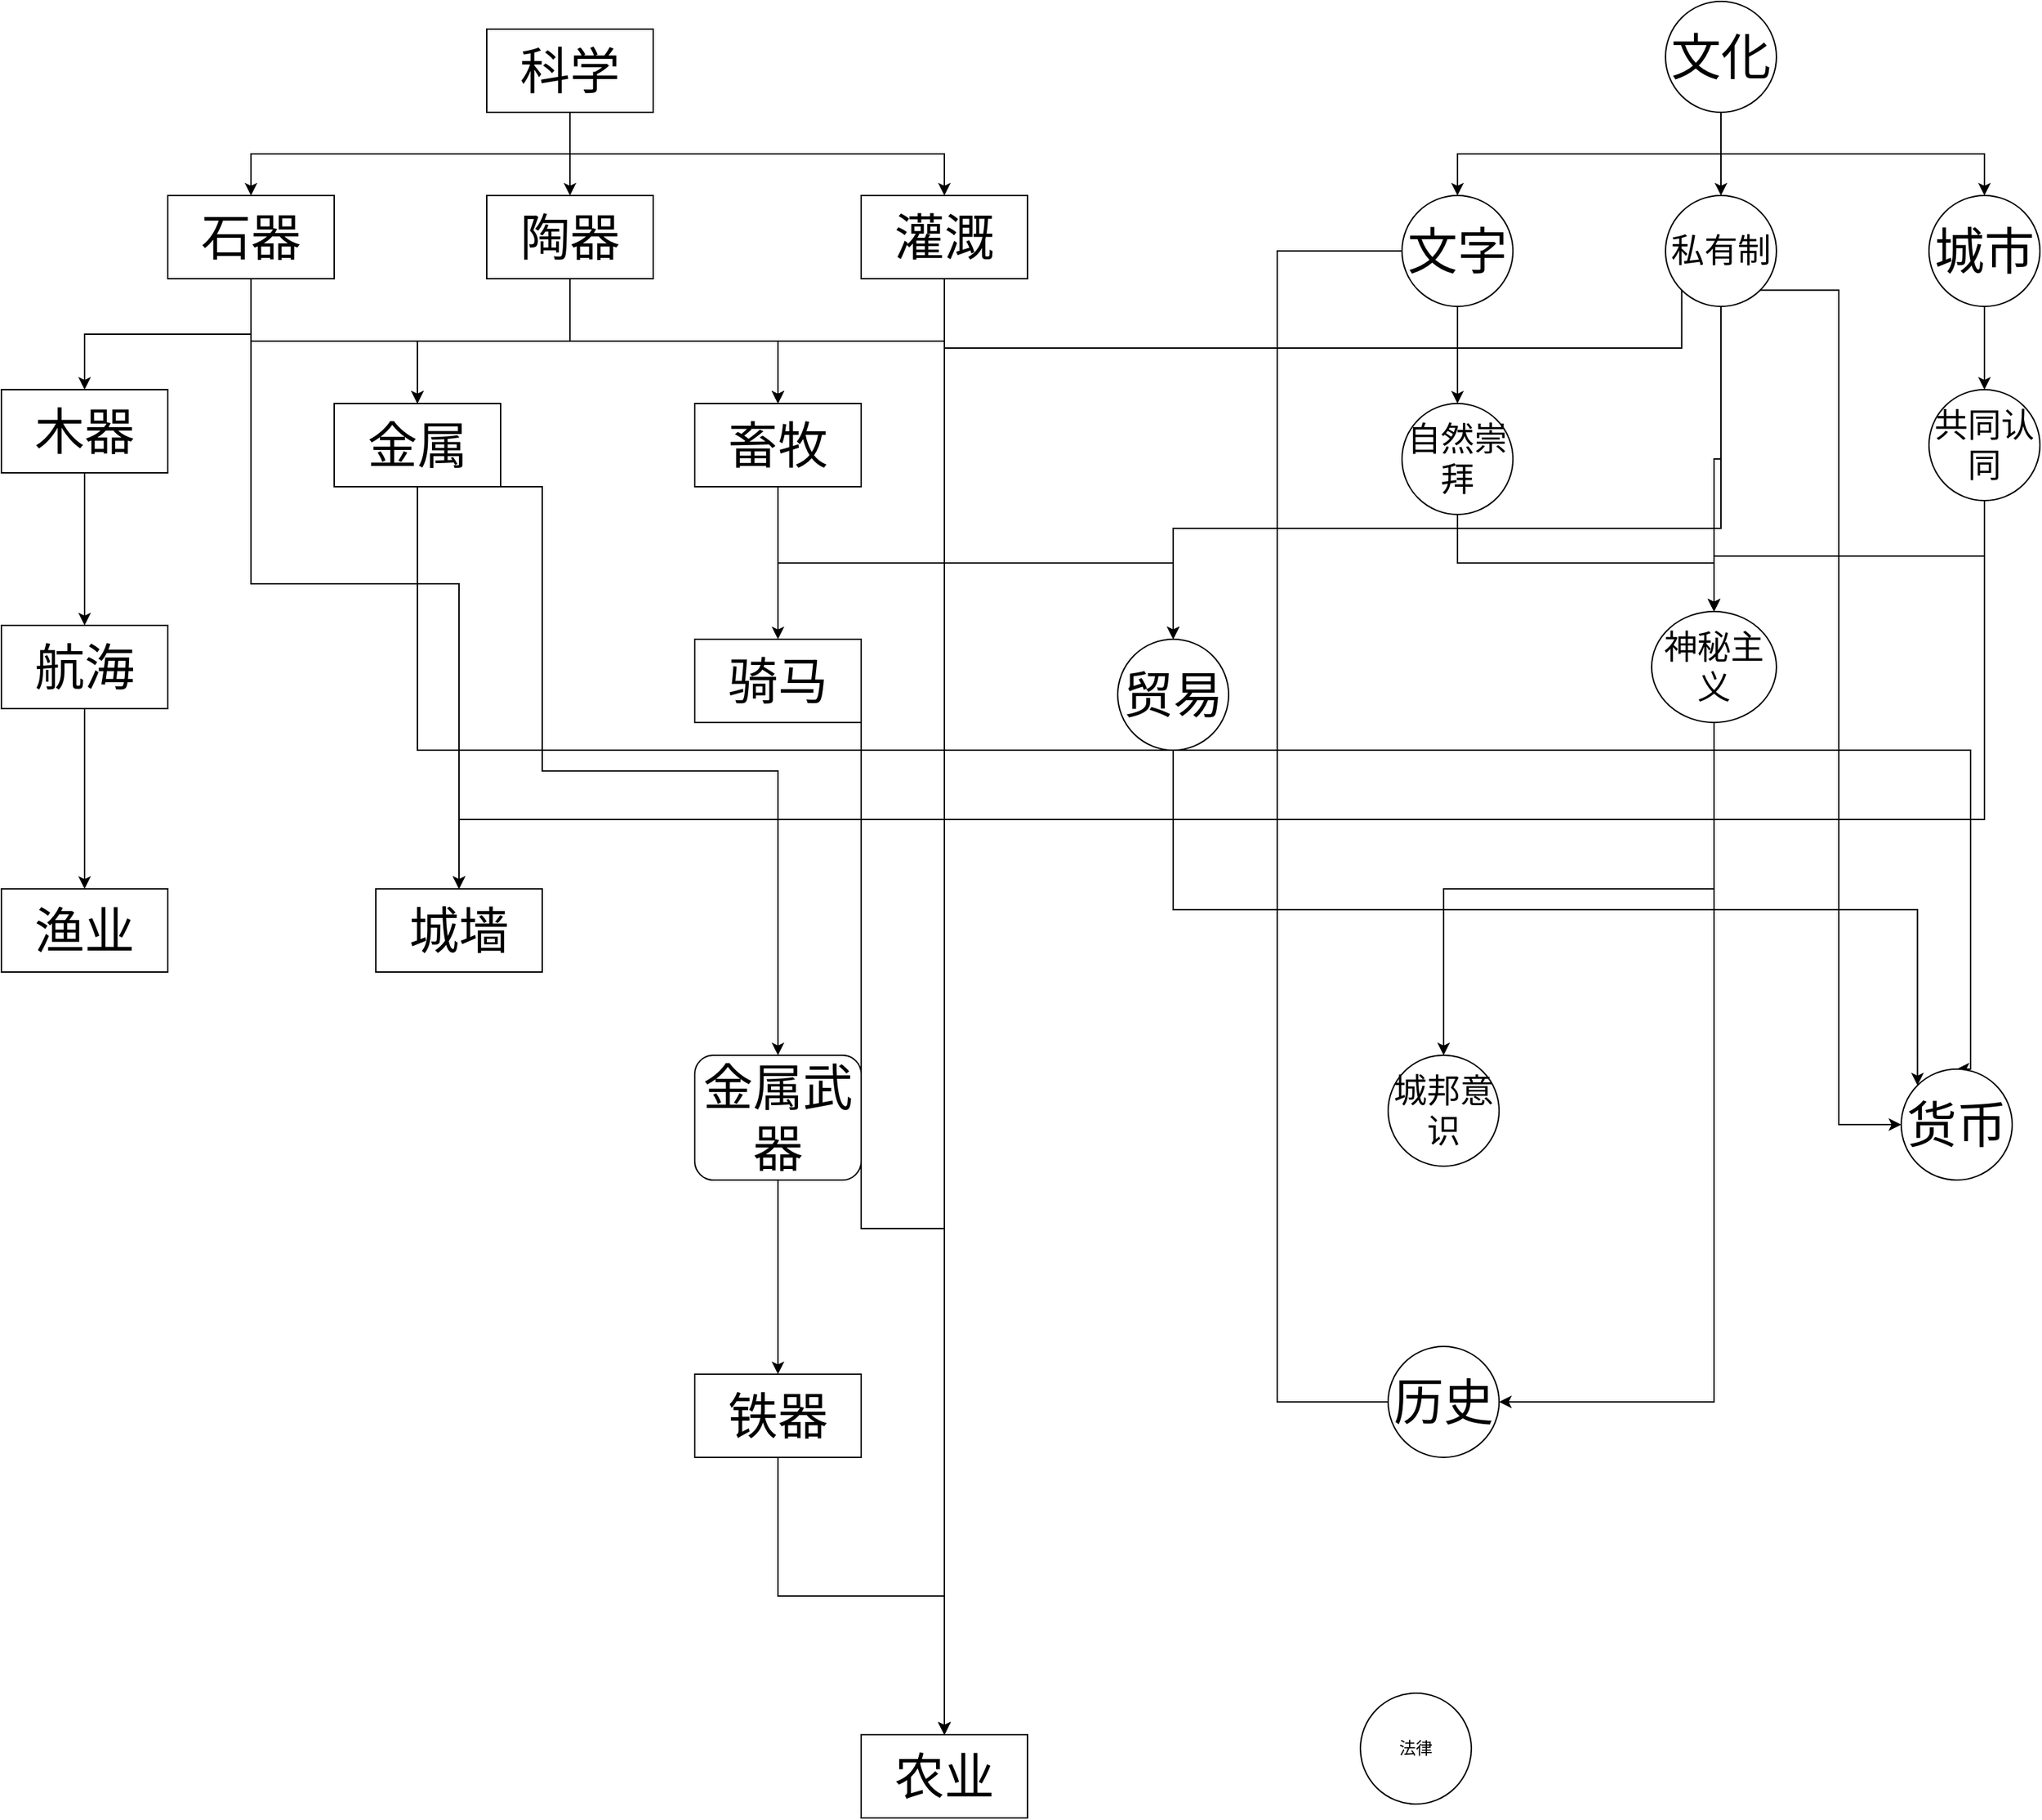 <mxfile version="24.2.1" type="github">
  <diagram name="Page-1" id="EYE8g-NNZe3QTP3-uHVS">
    <mxGraphModel dx="2835" dy="2215" grid="1" gridSize="10" guides="1" tooltips="1" connect="1" arrows="1" fold="1" page="1" pageScale="1" pageWidth="850" pageHeight="1100" math="0" shadow="0">
      <root>
        <mxCell id="0" />
        <mxCell id="1" parent="0" />
        <mxCell id="Fq2RRLZOO__TfuddmBjB-14" style="edgeStyle=orthogonalEdgeStyle;rounded=0;orthogonalLoop=1;jettySize=auto;html=1;exitX=0.5;exitY=1;exitDx=0;exitDy=0;entryX=0.5;entryY=0;entryDx=0;entryDy=0;" edge="1" parent="1" source="Fq2RRLZOO__TfuddmBjB-2" target="Fq2RRLZOO__TfuddmBjB-7">
          <mxGeometry relative="1" as="geometry" />
        </mxCell>
        <mxCell id="Fq2RRLZOO__TfuddmBjB-15" style="edgeStyle=orthogonalEdgeStyle;rounded=0;orthogonalLoop=1;jettySize=auto;html=1;exitX=0.5;exitY=1;exitDx=0;exitDy=0;entryX=0.5;entryY=0;entryDx=0;entryDy=0;" edge="1" parent="1" source="Fq2RRLZOO__TfuddmBjB-2" target="Fq2RRLZOO__TfuddmBjB-8">
          <mxGeometry relative="1" as="geometry" />
        </mxCell>
        <mxCell id="Fq2RRLZOO__TfuddmBjB-66" style="edgeStyle=orthogonalEdgeStyle;rounded=0;orthogonalLoop=1;jettySize=auto;html=1;exitX=0.5;exitY=1;exitDx=0;exitDy=0;entryX=0.5;entryY=0;entryDx=0;entryDy=0;" edge="1" parent="1" source="Fq2RRLZOO__TfuddmBjB-2" target="Fq2RRLZOO__TfuddmBjB-65">
          <mxGeometry relative="1" as="geometry" />
        </mxCell>
        <mxCell id="Fq2RRLZOO__TfuddmBjB-2" value="&lt;font style=&quot;font-size: 36px;&quot;&gt;文化&lt;/font&gt;" style="ellipse;whiteSpace=wrap;html=1;" vertex="1" parent="1">
          <mxGeometry x="820" y="-30" width="80" height="80" as="geometry" />
        </mxCell>
        <mxCell id="Fq2RRLZOO__TfuddmBjB-19" style="edgeStyle=orthogonalEdgeStyle;rounded=0;orthogonalLoop=1;jettySize=auto;html=1;exitX=0.5;exitY=1;exitDx=0;exitDy=0;entryX=0.5;entryY=0;entryDx=0;entryDy=0;" edge="1" parent="1" source="Fq2RRLZOO__TfuddmBjB-3" target="Fq2RRLZOO__TfuddmBjB-17">
          <mxGeometry relative="1" as="geometry" />
        </mxCell>
        <mxCell id="Fq2RRLZOO__TfuddmBjB-37" style="edgeStyle=orthogonalEdgeStyle;rounded=0;orthogonalLoop=1;jettySize=auto;html=1;entryX=0.5;entryY=0;entryDx=0;entryDy=0;exitX=0.5;exitY=1;exitDx=0;exitDy=0;" edge="1" parent="1" source="Fq2RRLZOO__TfuddmBjB-3" target="Fq2RRLZOO__TfuddmBjB-34">
          <mxGeometry relative="1" as="geometry">
            <mxPoint x="-200" y="300" as="sourcePoint" />
          </mxGeometry>
        </mxCell>
        <mxCell id="Fq2RRLZOO__TfuddmBjB-39" style="edgeStyle=orthogonalEdgeStyle;rounded=0;orthogonalLoop=1;jettySize=auto;html=1;exitX=0.5;exitY=1;exitDx=0;exitDy=0;entryX=0.5;entryY=0;entryDx=0;entryDy=0;" edge="1" parent="1" source="Fq2RRLZOO__TfuddmBjB-3" target="Fq2RRLZOO__TfuddmBjB-38">
          <mxGeometry relative="1" as="geometry" />
        </mxCell>
        <mxCell id="Fq2RRLZOO__TfuddmBjB-3" value="&lt;font style=&quot;font-size: 36px;&quot;&gt;石器&lt;/font&gt;" style="whiteSpace=wrap;html=1;" vertex="1" parent="1">
          <mxGeometry x="-260" y="110" width="120" height="60" as="geometry" />
        </mxCell>
        <mxCell id="Fq2RRLZOO__TfuddmBjB-20" style="edgeStyle=orthogonalEdgeStyle;rounded=0;orthogonalLoop=1;jettySize=auto;html=1;exitX=0.5;exitY=1;exitDx=0;exitDy=0;entryX=0.5;entryY=0;entryDx=0;entryDy=0;" edge="1" parent="1" source="Fq2RRLZOO__TfuddmBjB-4" target="Fq2RRLZOO__TfuddmBjB-17">
          <mxGeometry relative="1" as="geometry" />
        </mxCell>
        <mxCell id="Fq2RRLZOO__TfuddmBjB-21" style="edgeStyle=orthogonalEdgeStyle;rounded=0;orthogonalLoop=1;jettySize=auto;html=1;exitX=0.5;exitY=1;exitDx=0;exitDy=0;entryX=0.5;entryY=0;entryDx=0;entryDy=0;" edge="1" parent="1" source="Fq2RRLZOO__TfuddmBjB-4" target="Fq2RRLZOO__TfuddmBjB-18">
          <mxGeometry relative="1" as="geometry" />
        </mxCell>
        <mxCell id="Fq2RRLZOO__TfuddmBjB-4" value="&lt;font style=&quot;font-size: 36px;&quot;&gt;陶器&lt;/font&gt;" style="whiteSpace=wrap;html=1;" vertex="1" parent="1">
          <mxGeometry x="-30" y="110" width="120" height="60" as="geometry" />
        </mxCell>
        <mxCell id="Fq2RRLZOO__TfuddmBjB-22" style="edgeStyle=orthogonalEdgeStyle;rounded=0;orthogonalLoop=1;jettySize=auto;html=1;exitX=0.5;exitY=1;exitDx=0;exitDy=0;entryX=0.5;entryY=0;entryDx=0;entryDy=0;" edge="1" parent="1" source="Fq2RRLZOO__TfuddmBjB-5" target="Fq2RRLZOO__TfuddmBjB-18">
          <mxGeometry relative="1" as="geometry" />
        </mxCell>
        <mxCell id="Fq2RRLZOO__TfuddmBjB-50" style="edgeStyle=orthogonalEdgeStyle;rounded=0;orthogonalLoop=1;jettySize=auto;html=1;exitX=0.5;exitY=1;exitDx=0;exitDy=0;entryX=0.5;entryY=0;entryDx=0;entryDy=0;" edge="1" parent="1" source="Fq2RRLZOO__TfuddmBjB-5" target="Fq2RRLZOO__TfuddmBjB-49">
          <mxGeometry relative="1" as="geometry" />
        </mxCell>
        <mxCell id="Fq2RRLZOO__TfuddmBjB-5" value="&lt;font style=&quot;font-size: 36px;&quot;&gt;灌溉&lt;/font&gt;" style="whiteSpace=wrap;html=1;" vertex="1" parent="1">
          <mxGeometry x="240" y="110" width="120" height="60" as="geometry" />
        </mxCell>
        <mxCell id="Fq2RRLZOO__TfuddmBjB-10" style="edgeStyle=orthogonalEdgeStyle;rounded=0;orthogonalLoop=1;jettySize=auto;html=1;exitX=0.5;exitY=1;exitDx=0;exitDy=0;" edge="1" parent="1" source="Fq2RRLZOO__TfuddmBjB-6" target="Fq2RRLZOO__TfuddmBjB-3">
          <mxGeometry relative="1" as="geometry" />
        </mxCell>
        <mxCell id="Fq2RRLZOO__TfuddmBjB-12" style="edgeStyle=orthogonalEdgeStyle;rounded=0;orthogonalLoop=1;jettySize=auto;html=1;exitX=0.5;exitY=1;exitDx=0;exitDy=0;entryX=0.5;entryY=0;entryDx=0;entryDy=0;" edge="1" parent="1" source="Fq2RRLZOO__TfuddmBjB-6" target="Fq2RRLZOO__TfuddmBjB-5">
          <mxGeometry relative="1" as="geometry" />
        </mxCell>
        <mxCell id="Fq2RRLZOO__TfuddmBjB-13" style="edgeStyle=orthogonalEdgeStyle;rounded=0;orthogonalLoop=1;jettySize=auto;html=1;exitX=0.5;exitY=1;exitDx=0;exitDy=0;entryX=0.5;entryY=0;entryDx=0;entryDy=0;" edge="1" parent="1" source="Fq2RRLZOO__TfuddmBjB-6" target="Fq2RRLZOO__TfuddmBjB-4">
          <mxGeometry relative="1" as="geometry" />
        </mxCell>
        <mxCell id="Fq2RRLZOO__TfuddmBjB-6" value="&lt;font style=&quot;font-size: 36px;&quot;&gt;科学&lt;/font&gt;" style="whiteSpace=wrap;html=1;" vertex="1" parent="1">
          <mxGeometry x="-30" y="-10" width="120" height="60" as="geometry" />
        </mxCell>
        <mxCell id="Fq2RRLZOO__TfuddmBjB-28" style="edgeStyle=orthogonalEdgeStyle;rounded=0;orthogonalLoop=1;jettySize=auto;html=1;exitX=0.5;exitY=1;exitDx=0;exitDy=0;entryX=0.5;entryY=0;entryDx=0;entryDy=0;" edge="1" parent="1" source="Fq2RRLZOO__TfuddmBjB-7" target="Fq2RRLZOO__TfuddmBjB-25">
          <mxGeometry relative="1" as="geometry" />
        </mxCell>
        <mxCell id="Fq2RRLZOO__TfuddmBjB-74" style="edgeStyle=orthogonalEdgeStyle;rounded=0;orthogonalLoop=1;jettySize=auto;html=1;exitX=0;exitY=0.5;exitDx=0;exitDy=0;entryX=1;entryY=0.5;entryDx=0;entryDy=0;" edge="1" parent="1" source="Fq2RRLZOO__TfuddmBjB-7" target="Fq2RRLZOO__TfuddmBjB-73">
          <mxGeometry relative="1" as="geometry">
            <Array as="points">
              <mxPoint x="540" y="150" />
              <mxPoint x="540" y="980" />
            </Array>
          </mxGeometry>
        </mxCell>
        <mxCell id="Fq2RRLZOO__TfuddmBjB-7" value="&lt;font style=&quot;font-size: 36px;&quot;&gt;文字&lt;/font&gt;" style="ellipse;whiteSpace=wrap;html=1;" vertex="1" parent="1">
          <mxGeometry x="630" y="110" width="80" height="80" as="geometry" />
        </mxCell>
        <mxCell id="Fq2RRLZOO__TfuddmBjB-29" style="edgeStyle=orthogonalEdgeStyle;rounded=0;orthogonalLoop=1;jettySize=auto;html=1;exitX=0.5;exitY=1;exitDx=0;exitDy=0;" edge="1" parent="1" source="Fq2RRLZOO__TfuddmBjB-8" target="Fq2RRLZOO__TfuddmBjB-27">
          <mxGeometry relative="1" as="geometry" />
        </mxCell>
        <mxCell id="Fq2RRLZOO__TfuddmBjB-8" value="&lt;font style=&quot;font-size: 36px;&quot;&gt;城市&lt;/font&gt;" style="ellipse;whiteSpace=wrap;html=1;" vertex="1" parent="1">
          <mxGeometry x="1010" y="110" width="80" height="80" as="geometry" />
        </mxCell>
        <mxCell id="Fq2RRLZOO__TfuddmBjB-46" style="edgeStyle=orthogonalEdgeStyle;rounded=0;orthogonalLoop=1;jettySize=auto;html=1;exitX=0.5;exitY=1;exitDx=0;exitDy=0;" edge="1" parent="1" source="Fq2RRLZOO__TfuddmBjB-17" target="Fq2RRLZOO__TfuddmBjB-45">
          <mxGeometry relative="1" as="geometry">
            <Array as="points">
              <mxPoint x="10" y="320" />
              <mxPoint x="10" y="525" />
              <mxPoint x="180" y="525" />
            </Array>
          </mxGeometry>
        </mxCell>
        <mxCell id="Fq2RRLZOO__TfuddmBjB-61" style="edgeStyle=orthogonalEdgeStyle;rounded=0;orthogonalLoop=1;jettySize=auto;html=1;exitX=0.5;exitY=1;exitDx=0;exitDy=0;entryX=0.5;entryY=0;entryDx=0;entryDy=0;" edge="1" parent="1" target="Fq2RRLZOO__TfuddmBjB-59">
          <mxGeometry relative="1" as="geometry">
            <mxPoint x="-80" y="300" as="sourcePoint" />
            <mxPoint x="1040" y="570" as="targetPoint" />
            <Array as="points">
              <mxPoint x="-80" y="510" />
              <mxPoint x="1040" y="510" />
            </Array>
          </mxGeometry>
        </mxCell>
        <mxCell id="Fq2RRLZOO__TfuddmBjB-17" value="&lt;font style=&quot;font-size: 36px;&quot;&gt;金属&lt;/font&gt;" style="whiteSpace=wrap;html=1;" vertex="1" parent="1">
          <mxGeometry x="-140" y="260" width="120" height="60" as="geometry" />
        </mxCell>
        <mxCell id="Fq2RRLZOO__TfuddmBjB-30" style="edgeStyle=orthogonalEdgeStyle;rounded=0;orthogonalLoop=1;jettySize=auto;html=1;exitX=0.5;exitY=1;exitDx=0;exitDy=0;entryX=0.5;entryY=0;entryDx=0;entryDy=0;" edge="1" parent="1" source="Fq2RRLZOO__TfuddmBjB-18" target="Fq2RRLZOO__TfuddmBjB-26">
          <mxGeometry relative="1" as="geometry" />
        </mxCell>
        <mxCell id="Fq2RRLZOO__TfuddmBjB-36" style="edgeStyle=orthogonalEdgeStyle;rounded=0;orthogonalLoop=1;jettySize=auto;html=1;exitX=0.5;exitY=1;exitDx=0;exitDy=0;entryX=0.5;entryY=0;entryDx=0;entryDy=0;" edge="1" parent="1" source="Fq2RRLZOO__TfuddmBjB-18" target="Fq2RRLZOO__TfuddmBjB-35">
          <mxGeometry relative="1" as="geometry" />
        </mxCell>
        <mxCell id="Fq2RRLZOO__TfuddmBjB-18" value="&lt;font style=&quot;font-size: 36px;&quot;&gt;畜牧&lt;/font&gt;" style="whiteSpace=wrap;html=1;" vertex="1" parent="1">
          <mxGeometry x="120" y="260" width="120" height="60" as="geometry" />
        </mxCell>
        <mxCell id="Fq2RRLZOO__TfuddmBjB-32" style="edgeStyle=orthogonalEdgeStyle;rounded=0;orthogonalLoop=1;jettySize=auto;html=1;exitX=0.5;exitY=1;exitDx=0;exitDy=0;entryX=0.5;entryY=0;entryDx=0;entryDy=0;" edge="1" parent="1" source="Fq2RRLZOO__TfuddmBjB-25" target="Fq2RRLZOO__TfuddmBjB-31">
          <mxGeometry relative="1" as="geometry" />
        </mxCell>
        <mxCell id="Fq2RRLZOO__TfuddmBjB-25" value="&lt;font style=&quot;font-size: 24px;&quot;&gt;自然崇拜&lt;/font&gt;" style="ellipse;whiteSpace=wrap;html=1;" vertex="1" parent="1">
          <mxGeometry x="630" y="260" width="80" height="80" as="geometry" />
        </mxCell>
        <mxCell id="Fq2RRLZOO__TfuddmBjB-62" style="edgeStyle=orthogonalEdgeStyle;rounded=0;orthogonalLoop=1;jettySize=auto;html=1;exitX=0.5;exitY=1;exitDx=0;exitDy=0;entryX=0;entryY=0;entryDx=0;entryDy=0;" edge="1" parent="1" source="Fq2RRLZOO__TfuddmBjB-26" target="Fq2RRLZOO__TfuddmBjB-59">
          <mxGeometry relative="1" as="geometry" />
        </mxCell>
        <mxCell id="Fq2RRLZOO__TfuddmBjB-26" value="&lt;font style=&quot;font-size: 36px;&quot;&gt;贸易&lt;/font&gt;" style="ellipse;whiteSpace=wrap;html=1;" vertex="1" parent="1">
          <mxGeometry x="425" y="430" width="80" height="80" as="geometry" />
        </mxCell>
        <mxCell id="Fq2RRLZOO__TfuddmBjB-33" style="edgeStyle=orthogonalEdgeStyle;rounded=0;orthogonalLoop=1;jettySize=auto;html=1;exitX=0.5;exitY=1;exitDx=0;exitDy=0;entryX=0.5;entryY=0;entryDx=0;entryDy=0;" edge="1" parent="1" source="Fq2RRLZOO__TfuddmBjB-27" target="Fq2RRLZOO__TfuddmBjB-31">
          <mxGeometry relative="1" as="geometry">
            <Array as="points">
              <mxPoint x="1050" y="370" />
              <mxPoint x="855" y="370" />
            </Array>
          </mxGeometry>
        </mxCell>
        <mxCell id="Fq2RRLZOO__TfuddmBjB-43" style="edgeStyle=orthogonalEdgeStyle;rounded=0;orthogonalLoop=1;jettySize=auto;html=1;exitX=0.5;exitY=1;exitDx=0;exitDy=0;entryX=0.5;entryY=0;entryDx=0;entryDy=0;" edge="1" parent="1" source="Fq2RRLZOO__TfuddmBjB-27" target="Fq2RRLZOO__TfuddmBjB-38">
          <mxGeometry relative="1" as="geometry">
            <Array as="points">
              <mxPoint x="1050" y="560" />
              <mxPoint x="-50" y="560" />
            </Array>
          </mxGeometry>
        </mxCell>
        <mxCell id="Fq2RRLZOO__TfuddmBjB-27" value="&lt;font style=&quot;font-size: 24px;&quot;&gt;共同认同&lt;/font&gt;" style="ellipse;whiteSpace=wrap;html=1;" vertex="1" parent="1">
          <mxGeometry x="1010" y="250" width="80" height="80" as="geometry" />
        </mxCell>
        <mxCell id="Fq2RRLZOO__TfuddmBjB-64" style="edgeStyle=orthogonalEdgeStyle;rounded=0;orthogonalLoop=1;jettySize=auto;html=1;exitX=0.5;exitY=1;exitDx=0;exitDy=0;entryX=0.5;entryY=0;entryDx=0;entryDy=0;" edge="1" parent="1" source="Fq2RRLZOO__TfuddmBjB-31" target="Fq2RRLZOO__TfuddmBjB-63">
          <mxGeometry relative="1" as="geometry" />
        </mxCell>
        <mxCell id="Fq2RRLZOO__TfuddmBjB-75" style="edgeStyle=orthogonalEdgeStyle;rounded=0;orthogonalLoop=1;jettySize=auto;html=1;exitX=0.5;exitY=1;exitDx=0;exitDy=0;entryX=1;entryY=0.5;entryDx=0;entryDy=0;" edge="1" parent="1" source="Fq2RRLZOO__TfuddmBjB-31" target="Fq2RRLZOO__TfuddmBjB-73">
          <mxGeometry relative="1" as="geometry" />
        </mxCell>
        <mxCell id="Fq2RRLZOO__TfuddmBjB-31" value="神秘主义" style="ellipse;whiteSpace=wrap;html=1;fontSize=24;" vertex="1" parent="1">
          <mxGeometry x="810" y="410" width="90" height="80" as="geometry" />
        </mxCell>
        <mxCell id="Fq2RRLZOO__TfuddmBjB-42" style="edgeStyle=orthogonalEdgeStyle;rounded=0;orthogonalLoop=1;jettySize=auto;html=1;exitX=0.5;exitY=1;exitDx=0;exitDy=0;" edge="1" parent="1" source="Fq2RRLZOO__TfuddmBjB-34" target="Fq2RRLZOO__TfuddmBjB-41">
          <mxGeometry relative="1" as="geometry" />
        </mxCell>
        <mxCell id="Fq2RRLZOO__TfuddmBjB-34" value="&lt;font style=&quot;font-size: 36px;&quot;&gt;木器&lt;/font&gt;" style="whiteSpace=wrap;html=1;" vertex="1" parent="1">
          <mxGeometry x="-380" y="250" width="120" height="60" as="geometry" />
        </mxCell>
        <mxCell id="Fq2RRLZOO__TfuddmBjB-51" style="edgeStyle=orthogonalEdgeStyle;rounded=0;orthogonalLoop=1;jettySize=auto;html=1;exitX=1;exitY=1;exitDx=0;exitDy=0;entryX=0.5;entryY=0;entryDx=0;entryDy=0;" edge="1" parent="1" source="Fq2RRLZOO__TfuddmBjB-35" target="Fq2RRLZOO__TfuddmBjB-49">
          <mxGeometry relative="1" as="geometry" />
        </mxCell>
        <mxCell id="Fq2RRLZOO__TfuddmBjB-35" value="&lt;font style=&quot;font-size: 36px;&quot;&gt;骑马&lt;/font&gt;" style="whiteSpace=wrap;html=1;" vertex="1" parent="1">
          <mxGeometry x="120" y="430" width="120" height="60" as="geometry" />
        </mxCell>
        <mxCell id="Fq2RRLZOO__TfuddmBjB-38" value="&lt;font style=&quot;font-size: 36px;&quot;&gt;城墙&lt;/font&gt;" style="whiteSpace=wrap;html=1;" vertex="1" parent="1">
          <mxGeometry x="-110" y="610" width="120" height="60" as="geometry" />
        </mxCell>
        <mxCell id="Fq2RRLZOO__TfuddmBjB-57" style="edgeStyle=orthogonalEdgeStyle;rounded=0;orthogonalLoop=1;jettySize=auto;html=1;exitX=0.5;exitY=1;exitDx=0;exitDy=0;entryX=0.5;entryY=0;entryDx=0;entryDy=0;" edge="1" parent="1" source="Fq2RRLZOO__TfuddmBjB-41" target="Fq2RRLZOO__TfuddmBjB-56">
          <mxGeometry relative="1" as="geometry" />
        </mxCell>
        <mxCell id="Fq2RRLZOO__TfuddmBjB-41" value="&lt;font style=&quot;font-size: 36px;&quot;&gt;航海&lt;/font&gt;" style="whiteSpace=wrap;html=1;" vertex="1" parent="1">
          <mxGeometry x="-380" y="420" width="120" height="60" as="geometry" />
        </mxCell>
        <mxCell id="Fq2RRLZOO__TfuddmBjB-53" style="edgeStyle=orthogonalEdgeStyle;rounded=0;orthogonalLoop=1;jettySize=auto;html=1;exitX=0.5;exitY=1;exitDx=0;exitDy=0;entryX=0.5;entryY=0;entryDx=0;entryDy=0;" edge="1" parent="1" source="Fq2RRLZOO__TfuddmBjB-45" target="Fq2RRLZOO__TfuddmBjB-52">
          <mxGeometry relative="1" as="geometry" />
        </mxCell>
        <mxCell id="Fq2RRLZOO__TfuddmBjB-45" value="&lt;font style=&quot;font-size: 36px;&quot;&gt;金属武器&lt;/font&gt;" style="rounded=1;whiteSpace=wrap;html=1;" vertex="1" parent="1">
          <mxGeometry x="120" y="730" width="120" height="90" as="geometry" />
        </mxCell>
        <mxCell id="Fq2RRLZOO__TfuddmBjB-49" value="&lt;font style=&quot;font-size: 36px;&quot;&gt;农业&lt;/font&gt;" style="whiteSpace=wrap;html=1;" vertex="1" parent="1">
          <mxGeometry x="240" y="1220" width="120" height="60" as="geometry" />
        </mxCell>
        <mxCell id="Fq2RRLZOO__TfuddmBjB-54" style="edgeStyle=orthogonalEdgeStyle;rounded=0;orthogonalLoop=1;jettySize=auto;html=1;exitX=0.5;exitY=1;exitDx=0;exitDy=0;entryX=0.5;entryY=0;entryDx=0;entryDy=0;" edge="1" parent="1" source="Fq2RRLZOO__TfuddmBjB-52" target="Fq2RRLZOO__TfuddmBjB-49">
          <mxGeometry relative="1" as="geometry" />
        </mxCell>
        <mxCell id="Fq2RRLZOO__TfuddmBjB-52" value="&lt;font style=&quot;font-size: 36px;&quot;&gt;铁器&lt;/font&gt;" style="whiteSpace=wrap;html=1;" vertex="1" parent="1">
          <mxGeometry x="120" y="960" width="120" height="60" as="geometry" />
        </mxCell>
        <mxCell id="Fq2RRLZOO__TfuddmBjB-56" value="&lt;font style=&quot;font-size: 36px;&quot;&gt;渔业&lt;/font&gt;" style="whiteSpace=wrap;html=1;" vertex="1" parent="1">
          <mxGeometry x="-380" y="610" width="120" height="60" as="geometry" />
        </mxCell>
        <mxCell id="Fq2RRLZOO__TfuddmBjB-59" value="&lt;font style=&quot;font-size: 36px;&quot;&gt;货币&lt;/font&gt;" style="ellipse;whiteSpace=wrap;html=1;" vertex="1" parent="1">
          <mxGeometry x="990" y="740" width="80" height="80" as="geometry" />
        </mxCell>
        <mxCell id="Fq2RRLZOO__TfuddmBjB-63" value="&lt;font style=&quot;font-size: 24px;&quot;&gt;城邦意识&lt;/font&gt;" style="ellipse;whiteSpace=wrap;html=1;" vertex="1" parent="1">
          <mxGeometry x="620" y="730" width="80" height="80" as="geometry" />
        </mxCell>
        <mxCell id="Fq2RRLZOO__TfuddmBjB-67" style="edgeStyle=orthogonalEdgeStyle;rounded=0;orthogonalLoop=1;jettySize=auto;html=1;exitX=0.5;exitY=1;exitDx=0;exitDy=0;" edge="1" parent="1" source="Fq2RRLZOO__TfuddmBjB-65" target="Fq2RRLZOO__TfuddmBjB-26">
          <mxGeometry relative="1" as="geometry">
            <Array as="points">
              <mxPoint x="860" y="350" />
              <mxPoint x="465" y="350" />
            </Array>
          </mxGeometry>
        </mxCell>
        <mxCell id="Fq2RRLZOO__TfuddmBjB-68" style="edgeStyle=orthogonalEdgeStyle;rounded=0;orthogonalLoop=1;jettySize=auto;html=1;exitX=0.5;exitY=1;exitDx=0;exitDy=0;entryX=0.5;entryY=0;entryDx=0;entryDy=0;" edge="1" parent="1" source="Fq2RRLZOO__TfuddmBjB-65" target="Fq2RRLZOO__TfuddmBjB-31">
          <mxGeometry relative="1" as="geometry" />
        </mxCell>
        <mxCell id="Fq2RRLZOO__TfuddmBjB-69" style="edgeStyle=orthogonalEdgeStyle;rounded=0;orthogonalLoop=1;jettySize=auto;html=1;exitX=0;exitY=1;exitDx=0;exitDy=0;" edge="1" parent="1" source="Fq2RRLZOO__TfuddmBjB-65" target="Fq2RRLZOO__TfuddmBjB-49">
          <mxGeometry relative="1" as="geometry">
            <Array as="points">
              <mxPoint x="832" y="220" />
              <mxPoint x="300" y="220" />
            </Array>
          </mxGeometry>
        </mxCell>
        <mxCell id="Fq2RRLZOO__TfuddmBjB-70" style="edgeStyle=orthogonalEdgeStyle;rounded=0;orthogonalLoop=1;jettySize=auto;html=1;exitX=1;exitY=1;exitDx=0;exitDy=0;entryX=0;entryY=0.5;entryDx=0;entryDy=0;" edge="1" parent="1" source="Fq2RRLZOO__TfuddmBjB-65" target="Fq2RRLZOO__TfuddmBjB-59">
          <mxGeometry relative="1" as="geometry" />
        </mxCell>
        <mxCell id="Fq2RRLZOO__TfuddmBjB-65" value="&lt;font style=&quot;font-size: 24px;&quot;&gt;私有制&lt;/font&gt;" style="ellipse;whiteSpace=wrap;html=1;" vertex="1" parent="1">
          <mxGeometry x="820" y="110" width="80" height="80" as="geometry" />
        </mxCell>
        <mxCell id="Fq2RRLZOO__TfuddmBjB-73" value="&lt;font style=&quot;font-size: 36px;&quot;&gt;历史&lt;/font&gt;" style="ellipse;whiteSpace=wrap;html=1;" vertex="1" parent="1">
          <mxGeometry x="620" y="940" width="80" height="80" as="geometry" />
        </mxCell>
        <mxCell id="Fq2RRLZOO__TfuddmBjB-76" value="法律" style="ellipse;whiteSpace=wrap;html=1;" vertex="1" parent="1">
          <mxGeometry x="600" y="1190" width="80" height="80" as="geometry" />
        </mxCell>
      </root>
    </mxGraphModel>
  </diagram>
</mxfile>
